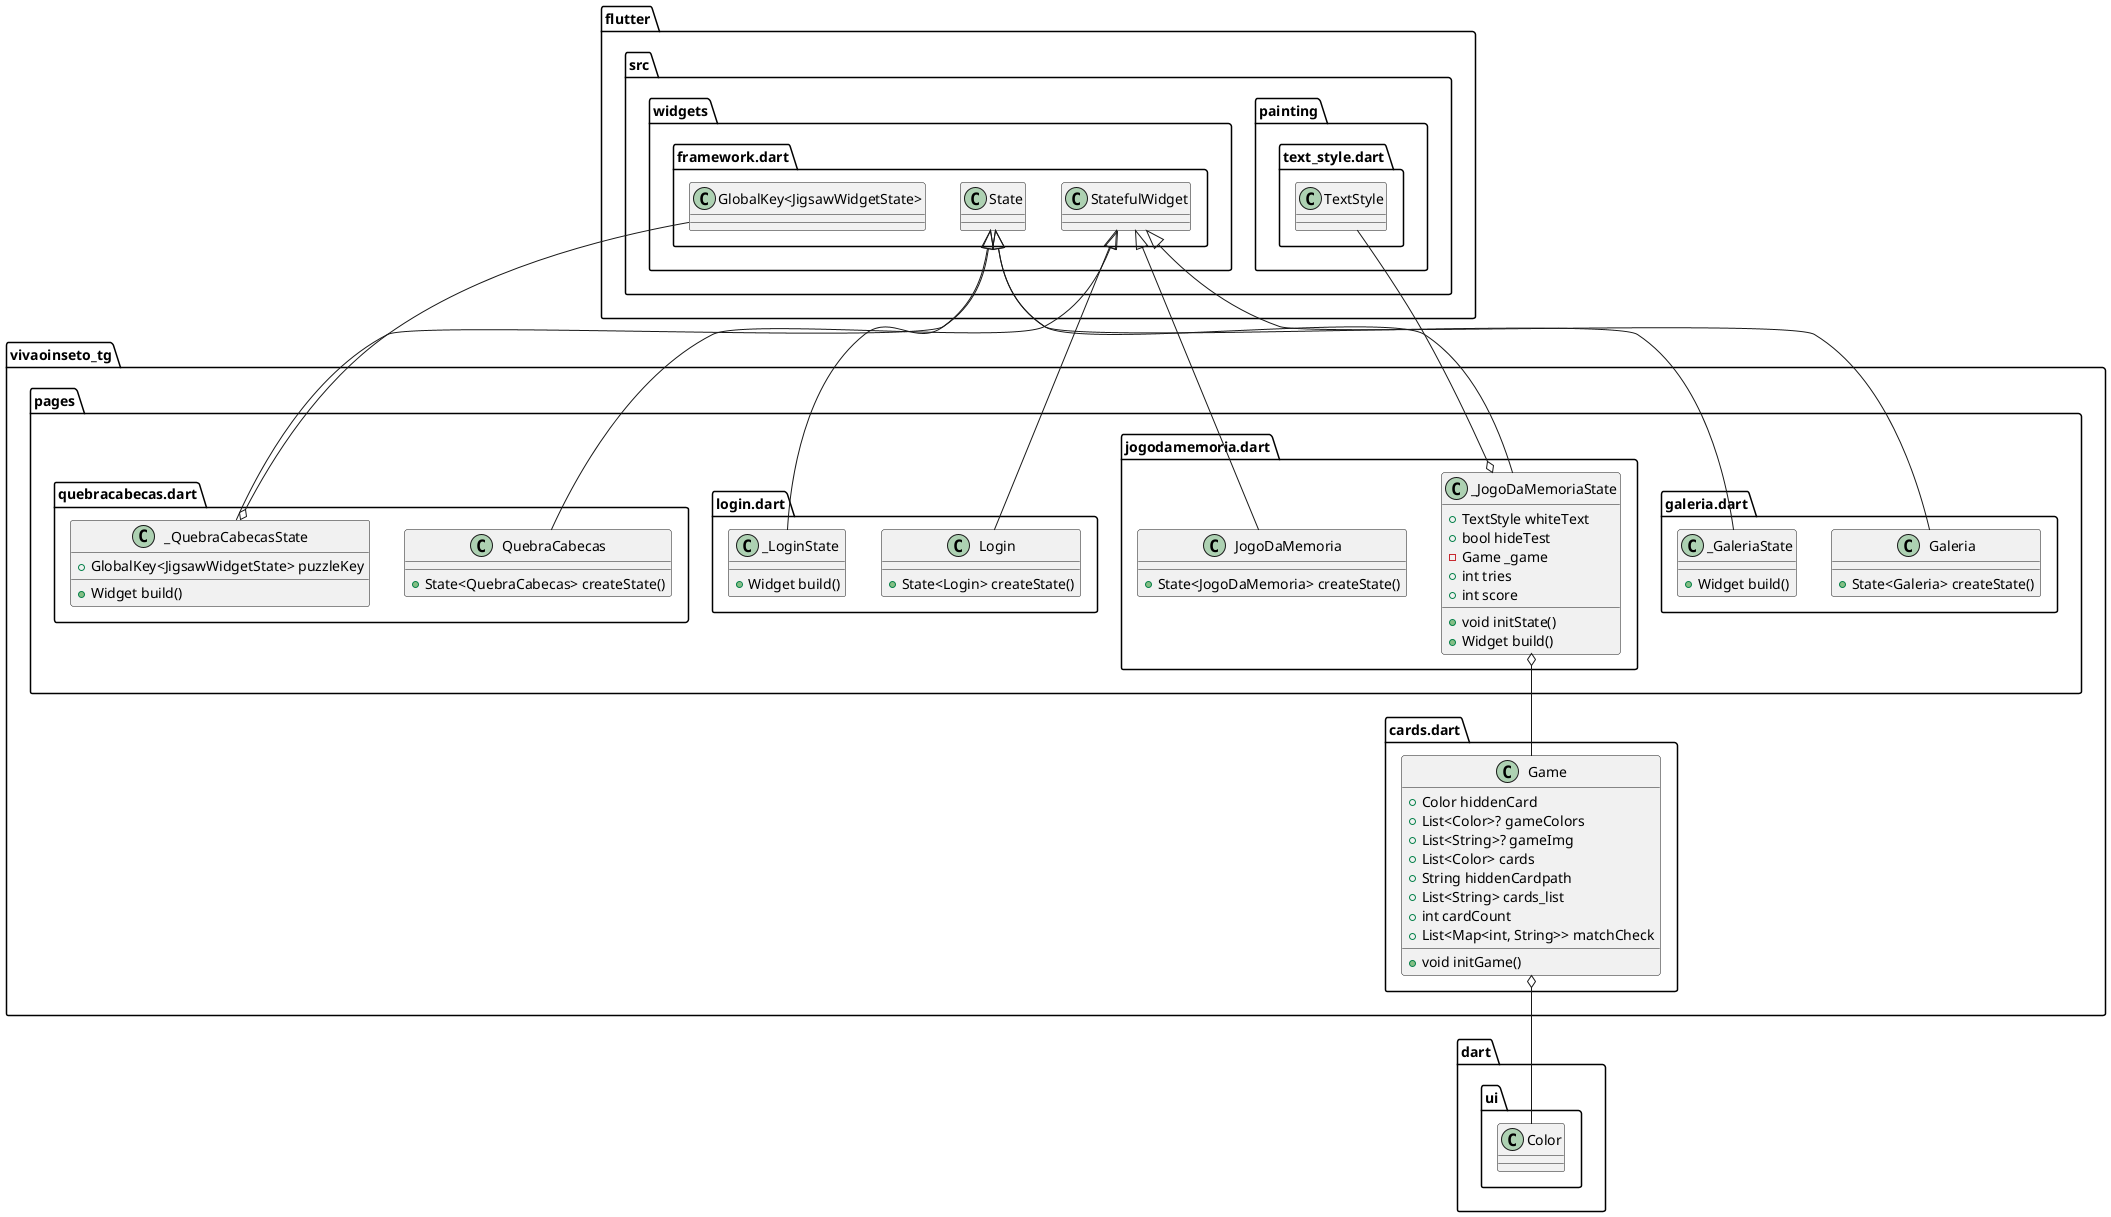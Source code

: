 @startuml
set namespaceSeparator ::

class "vivaoinseto_tg::cards.dart::Game" {
  +Color hiddenCard
  +List<Color>? gameColors
  +List<String>? gameImg
  +List<Color> cards
  +String hiddenCardpath
  +List<String> cards_list
  +int cardCount
  +List<Map<int, String>> matchCheck
  +void initGame()
}

"vivaoinseto_tg::cards.dart::Game" o-- "dart::ui::Color"

class "vivaoinseto_tg::pages::galeria.dart::Galeria" {
  +State<Galeria> createState()
}

"flutter::src::widgets::framework.dart::StatefulWidget" <|-- "vivaoinseto_tg::pages::galeria.dart::Galeria"

class "vivaoinseto_tg::pages::galeria.dart::_GaleriaState" {
  +Widget build()
}

"flutter::src::widgets::framework.dart::State" <|-- "vivaoinseto_tg::pages::galeria.dart::_GaleriaState"

class "vivaoinseto_tg::pages::jogodamemoria.dart::JogoDaMemoria" {
  +State<JogoDaMemoria> createState()
}

"flutter::src::widgets::framework.dart::StatefulWidget" <|-- "vivaoinseto_tg::pages::jogodamemoria.dart::JogoDaMemoria"

class "vivaoinseto_tg::pages::jogodamemoria.dart::_JogoDaMemoriaState" {
  +TextStyle whiteText
  +bool hideTest
  -Game _game
  +int tries
  +int score
  +void initState()
  +Widget build()
}

"vivaoinseto_tg::pages::jogodamemoria.dart::_JogoDaMemoriaState" o-- "flutter::src::painting::text_style.dart::TextStyle"
"vivaoinseto_tg::pages::jogodamemoria.dart::_JogoDaMemoriaState" o-- "vivaoinseto_tg::cards.dart::Game"
"flutter::src::widgets::framework.dart::State" <|-- "vivaoinseto_tg::pages::jogodamemoria.dart::_JogoDaMemoriaState"

class "vivaoinseto_tg::pages::login.dart::Login" {
  +State<Login> createState()
}

"flutter::src::widgets::framework.dart::StatefulWidget" <|-- "vivaoinseto_tg::pages::login.dart::Login"

class "vivaoinseto_tg::pages::login.dart::_LoginState" {
  +Widget build()
}

"flutter::src::widgets::framework.dart::State" <|-- "vivaoinseto_tg::pages::login.dart::_LoginState"

class "vivaoinseto_tg::pages::quebracabecas.dart::QuebraCabecas" {
  +State<QuebraCabecas> createState()
}

"flutter::src::widgets::framework.dart::StatefulWidget" <|-- "vivaoinseto_tg::pages::quebracabecas.dart::QuebraCabecas"

class "vivaoinseto_tg::pages::quebracabecas.dart::_QuebraCabecasState" {
  +GlobalKey<JigsawWidgetState> puzzleKey
  +Widget build()
}

"vivaoinseto_tg::pages::quebracabecas.dart::_QuebraCabecasState" o-- "flutter::src::widgets::framework.dart::GlobalKey<JigsawWidgetState>"
"flutter::src::widgets::framework.dart::State" <|-- "vivaoinseto_tg::pages::quebracabecas.dart::_QuebraCabecasState"



@enduml
